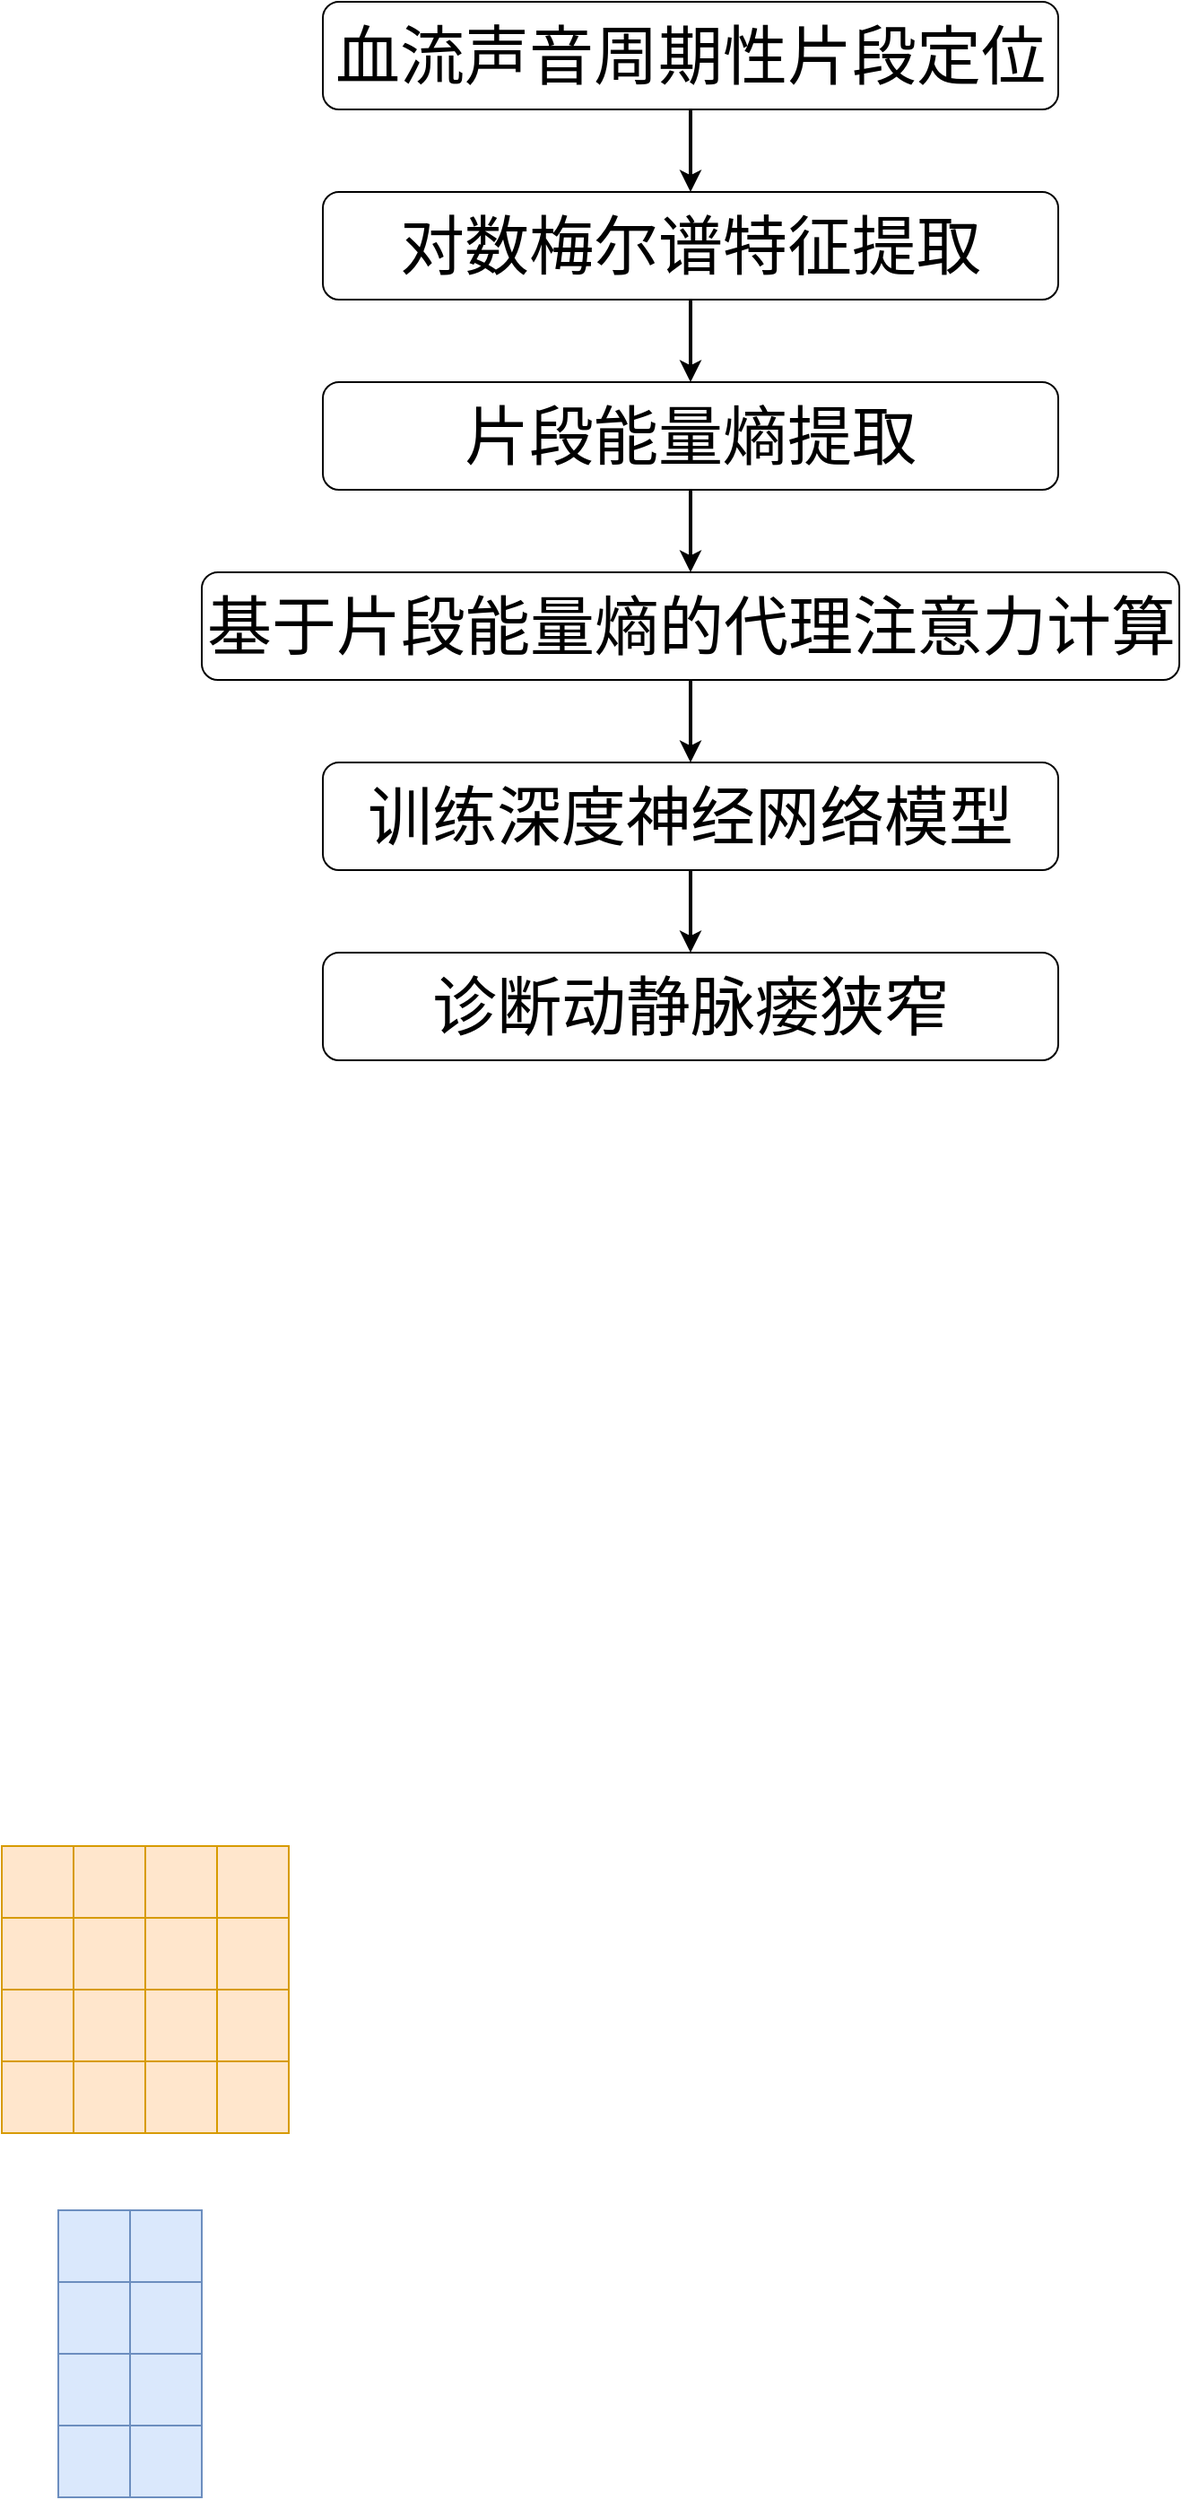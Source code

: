 <mxfile version="27.0.6">
  <diagram name="第 1 页" id="jHWfHnfXvJWiePmlDUtP">
    <mxGraphModel dx="1181" dy="630" grid="0" gridSize="10" guides="1" tooltips="1" connect="1" arrows="1" fold="1" page="1" pageScale="1" pageWidth="827" pageHeight="1169" math="0" shadow="0">
      <root>
        <mxCell id="0" />
        <mxCell id="1" parent="0" />
        <mxCell id="iKnaXG9pOddWucdSrnOA-7" style="edgeStyle=orthogonalEdgeStyle;rounded=0;orthogonalLoop=1;jettySize=auto;html=1;entryX=0.5;entryY=0;entryDx=0;entryDy=0;strokeWidth=2;" edge="1" parent="1" source="iKnaXG9pOddWucdSrnOA-1" target="iKnaXG9pOddWucdSrnOA-2">
          <mxGeometry relative="1" as="geometry" />
        </mxCell>
        <mxCell id="iKnaXG9pOddWucdSrnOA-1" value="&lt;font style=&quot;font-size: 36px;&quot;&gt;血流声音周期性片段定位&lt;/font&gt;" style="rounded=1;whiteSpace=wrap;html=1;flipV=1;" vertex="1" parent="1">
          <mxGeometry x="210" y="190" width="410" height="60" as="geometry" />
        </mxCell>
        <mxCell id="iKnaXG9pOddWucdSrnOA-8" style="edgeStyle=orthogonalEdgeStyle;rounded=0;orthogonalLoop=1;jettySize=auto;html=1;entryX=0.5;entryY=0;entryDx=0;entryDy=0;strokeWidth=2;" edge="1" parent="1" source="iKnaXG9pOddWucdSrnOA-2" target="iKnaXG9pOddWucdSrnOA-3">
          <mxGeometry relative="1" as="geometry" />
        </mxCell>
        <mxCell id="iKnaXG9pOddWucdSrnOA-2" value="&lt;font style=&quot;font-size: 36px;&quot;&gt;对数梅尔谱特征提取&lt;/font&gt;" style="rounded=1;whiteSpace=wrap;html=1;flipV=1;" vertex="1" parent="1">
          <mxGeometry x="210" y="296" width="410" height="60" as="geometry" />
        </mxCell>
        <mxCell id="iKnaXG9pOddWucdSrnOA-9" style="edgeStyle=orthogonalEdgeStyle;rounded=0;orthogonalLoop=1;jettySize=auto;html=1;entryX=0.5;entryY=0;entryDx=0;entryDy=0;strokeWidth=2;" edge="1" parent="1" source="iKnaXG9pOddWucdSrnOA-3" target="iKnaXG9pOddWucdSrnOA-4">
          <mxGeometry relative="1" as="geometry" />
        </mxCell>
        <mxCell id="iKnaXG9pOddWucdSrnOA-3" value="&lt;font style=&quot;font-size: 36px;&quot;&gt;片段能量熵提取&lt;/font&gt;" style="rounded=1;whiteSpace=wrap;html=1;flipV=1;" vertex="1" parent="1">
          <mxGeometry x="210" y="402" width="410" height="60" as="geometry" />
        </mxCell>
        <mxCell id="iKnaXG9pOddWucdSrnOA-10" style="edgeStyle=orthogonalEdgeStyle;rounded=0;orthogonalLoop=1;jettySize=auto;html=1;entryX=0.5;entryY=0;entryDx=0;entryDy=0;strokeWidth=2;" edge="1" parent="1" source="iKnaXG9pOddWucdSrnOA-4" target="iKnaXG9pOddWucdSrnOA-5">
          <mxGeometry relative="1" as="geometry" />
        </mxCell>
        <mxCell id="iKnaXG9pOddWucdSrnOA-4" value="&lt;font style=&quot;font-size: 36px;&quot;&gt;基于片段能量熵的代理注意力计算&lt;/font&gt;" style="rounded=1;whiteSpace=wrap;html=1;flipV=1;" vertex="1" parent="1">
          <mxGeometry x="142.5" y="508" width="545" height="60" as="geometry" />
        </mxCell>
        <mxCell id="iKnaXG9pOddWucdSrnOA-11" style="edgeStyle=orthogonalEdgeStyle;rounded=0;orthogonalLoop=1;jettySize=auto;html=1;entryX=0.5;entryY=0;entryDx=0;entryDy=0;strokeWidth=2;" edge="1" parent="1" source="iKnaXG9pOddWucdSrnOA-5" target="iKnaXG9pOddWucdSrnOA-6">
          <mxGeometry relative="1" as="geometry" />
        </mxCell>
        <mxCell id="iKnaXG9pOddWucdSrnOA-5" value="&lt;span style=&quot;font-size: 36px;&quot;&gt;训练深度神经网络模型&lt;/span&gt;" style="rounded=1;whiteSpace=wrap;html=1;flipV=1;" vertex="1" parent="1">
          <mxGeometry x="210" y="614" width="410" height="60" as="geometry" />
        </mxCell>
        <mxCell id="iKnaXG9pOddWucdSrnOA-6" value="&lt;span style=&quot;font-size: 36px;&quot;&gt;诊断动静脉瘘狭窄&lt;/span&gt;" style="rounded=1;whiteSpace=wrap;html=1;flipV=1;" vertex="1" parent="1">
          <mxGeometry x="210" y="720" width="410" height="60" as="geometry" />
        </mxCell>
        <mxCell id="iKnaXG9pOddWucdSrnOA-193" value="" style="group" vertex="1" connectable="0" parent="1">
          <mxGeometry x="31" y="1218" width="160" height="160" as="geometry" />
        </mxCell>
        <mxCell id="iKnaXG9pOddWucdSrnOA-137" value="" style="shape=table;startSize=0;container=1;collapsible=0;childLayout=tableLayout;fillColor=#ffe6cc;strokeColor=#d79b00;" vertex="1" parent="iKnaXG9pOddWucdSrnOA-193">
          <mxGeometry y="80" width="40" height="40" as="geometry" />
        </mxCell>
        <mxCell id="iKnaXG9pOddWucdSrnOA-138" value="" style="shape=tableRow;horizontal=0;startSize=0;swimlaneHead=0;swimlaneBody=0;strokeColor=inherit;top=0;left=0;bottom=0;right=0;collapsible=0;dropTarget=0;fillColor=none;points=[[0,0.5],[1,0.5]];portConstraint=eastwest;" vertex="1" parent="iKnaXG9pOddWucdSrnOA-137">
          <mxGeometry width="40" height="40" as="geometry" />
        </mxCell>
        <mxCell id="iKnaXG9pOddWucdSrnOA-139" value="" style="shape=partialRectangle;html=1;whiteSpace=wrap;connectable=0;strokeColor=inherit;overflow=hidden;fillColor=none;top=0;left=0;bottom=0;right=0;pointerEvents=1;" vertex="1" parent="iKnaXG9pOddWucdSrnOA-138">
          <mxGeometry width="40" height="40" as="geometry">
            <mxRectangle width="40" height="40" as="alternateBounds" />
          </mxGeometry>
        </mxCell>
        <mxCell id="iKnaXG9pOddWucdSrnOA-140" value="" style="shape=partialRectangle;html=1;whiteSpace=wrap;connectable=0;strokeColor=#d79b00;overflow=hidden;fillColor=#ffe6cc;top=0;left=0;bottom=0;right=0;pointerEvents=1;" vertex="1" parent="iKnaXG9pOddWucdSrnOA-193">
          <mxGeometry x="40" y="80" width="40" height="40" as="geometry">
            <mxRectangle width="40" height="40" as="alternateBounds" />
          </mxGeometry>
        </mxCell>
        <mxCell id="iKnaXG9pOddWucdSrnOA-141" value="" style="shape=table;startSize=0;container=1;collapsible=0;childLayout=tableLayout;fillColor=#ffe6cc;strokeColor=#d79b00;" vertex="1" parent="iKnaXG9pOddWucdSrnOA-193">
          <mxGeometry x="40" y="80" width="40" height="40" as="geometry" />
        </mxCell>
        <mxCell id="iKnaXG9pOddWucdSrnOA-142" value="" style="shape=tableRow;horizontal=0;startSize=0;swimlaneHead=0;swimlaneBody=0;strokeColor=inherit;top=0;left=0;bottom=0;right=0;collapsible=0;dropTarget=0;fillColor=none;points=[[0,0.5],[1,0.5]];portConstraint=eastwest;" vertex="1" parent="iKnaXG9pOddWucdSrnOA-141">
          <mxGeometry width="40" height="40" as="geometry" />
        </mxCell>
        <mxCell id="iKnaXG9pOddWucdSrnOA-143" value="" style="shape=partialRectangle;html=1;whiteSpace=wrap;connectable=0;strokeColor=inherit;overflow=hidden;fillColor=none;top=0;left=0;bottom=0;right=0;pointerEvents=1;" vertex="1" parent="iKnaXG9pOddWucdSrnOA-142">
          <mxGeometry width="40" height="40" as="geometry">
            <mxRectangle width="40" height="40" as="alternateBounds" />
          </mxGeometry>
        </mxCell>
        <mxCell id="iKnaXG9pOddWucdSrnOA-144" value="" style="shape=table;startSize=0;container=1;collapsible=0;childLayout=tableLayout;fillColor=#ffe6cc;strokeColor=#d79b00;" vertex="1" parent="iKnaXG9pOddWucdSrnOA-193">
          <mxGeometry y="120" width="40" height="40" as="geometry" />
        </mxCell>
        <mxCell id="iKnaXG9pOddWucdSrnOA-145" value="" style="shape=tableRow;horizontal=0;startSize=0;swimlaneHead=0;swimlaneBody=0;strokeColor=inherit;top=0;left=0;bottom=0;right=0;collapsible=0;dropTarget=0;fillColor=none;points=[[0,0.5],[1,0.5]];portConstraint=eastwest;" vertex="1" parent="iKnaXG9pOddWucdSrnOA-144">
          <mxGeometry width="40" height="40" as="geometry" />
        </mxCell>
        <mxCell id="iKnaXG9pOddWucdSrnOA-146" value="" style="shape=partialRectangle;html=1;whiteSpace=wrap;connectable=0;strokeColor=inherit;overflow=hidden;fillColor=none;top=0;left=0;bottom=0;right=0;pointerEvents=1;" vertex="1" parent="iKnaXG9pOddWucdSrnOA-145">
          <mxGeometry width="40" height="40" as="geometry">
            <mxRectangle width="40" height="40" as="alternateBounds" />
          </mxGeometry>
        </mxCell>
        <mxCell id="iKnaXG9pOddWucdSrnOA-147" value="" style="shape=partialRectangle;html=1;whiteSpace=wrap;connectable=0;strokeColor=#d79b00;overflow=hidden;fillColor=#ffe6cc;top=0;left=0;bottom=0;right=0;pointerEvents=1;" vertex="1" parent="iKnaXG9pOddWucdSrnOA-193">
          <mxGeometry x="40" y="120" width="40" height="40" as="geometry">
            <mxRectangle width="40" height="40" as="alternateBounds" />
          </mxGeometry>
        </mxCell>
        <mxCell id="iKnaXG9pOddWucdSrnOA-148" value="" style="shape=table;startSize=0;container=1;collapsible=0;childLayout=tableLayout;fillColor=#ffe6cc;strokeColor=#d79b00;" vertex="1" parent="iKnaXG9pOddWucdSrnOA-193">
          <mxGeometry x="40" y="120" width="40" height="40" as="geometry" />
        </mxCell>
        <mxCell id="iKnaXG9pOddWucdSrnOA-149" value="" style="shape=tableRow;horizontal=0;startSize=0;swimlaneHead=0;swimlaneBody=0;strokeColor=inherit;top=0;left=0;bottom=0;right=0;collapsible=0;dropTarget=0;fillColor=none;points=[[0,0.5],[1,0.5]];portConstraint=eastwest;" vertex="1" parent="iKnaXG9pOddWucdSrnOA-148">
          <mxGeometry width="40" height="40" as="geometry" />
        </mxCell>
        <mxCell id="iKnaXG9pOddWucdSrnOA-150" value="" style="shape=partialRectangle;html=1;whiteSpace=wrap;connectable=0;strokeColor=inherit;overflow=hidden;fillColor=none;top=0;left=0;bottom=0;right=0;pointerEvents=1;" vertex="1" parent="iKnaXG9pOddWucdSrnOA-149">
          <mxGeometry width="40" height="40" as="geometry">
            <mxRectangle width="40" height="40" as="alternateBounds" />
          </mxGeometry>
        </mxCell>
        <mxCell id="iKnaXG9pOddWucdSrnOA-151" value="" style="shape=table;startSize=0;container=1;collapsible=0;childLayout=tableLayout;fillColor=#ffe6cc;strokeColor=#d79b00;" vertex="1" parent="iKnaXG9pOddWucdSrnOA-193">
          <mxGeometry width="40" height="40" as="geometry" />
        </mxCell>
        <mxCell id="iKnaXG9pOddWucdSrnOA-152" value="" style="shape=tableRow;horizontal=0;startSize=0;swimlaneHead=0;swimlaneBody=0;strokeColor=inherit;top=0;left=0;bottom=0;right=0;collapsible=0;dropTarget=0;fillColor=none;points=[[0,0.5],[1,0.5]];portConstraint=eastwest;" vertex="1" parent="iKnaXG9pOddWucdSrnOA-151">
          <mxGeometry width="40" height="40" as="geometry" />
        </mxCell>
        <mxCell id="iKnaXG9pOddWucdSrnOA-153" value="" style="shape=partialRectangle;html=1;whiteSpace=wrap;connectable=0;strokeColor=inherit;overflow=hidden;fillColor=none;top=0;left=0;bottom=0;right=0;pointerEvents=1;" vertex="1" parent="iKnaXG9pOddWucdSrnOA-152">
          <mxGeometry width="40" height="40" as="geometry">
            <mxRectangle width="40" height="40" as="alternateBounds" />
          </mxGeometry>
        </mxCell>
        <mxCell id="iKnaXG9pOddWucdSrnOA-154" value="" style="shape=partialRectangle;html=1;whiteSpace=wrap;connectable=0;strokeColor=#d79b00;overflow=hidden;fillColor=#ffe6cc;top=0;left=0;bottom=0;right=0;pointerEvents=1;" vertex="1" parent="iKnaXG9pOddWucdSrnOA-193">
          <mxGeometry x="40" width="40" height="40" as="geometry">
            <mxRectangle width="40" height="40" as="alternateBounds" />
          </mxGeometry>
        </mxCell>
        <mxCell id="iKnaXG9pOddWucdSrnOA-155" value="" style="shape=table;startSize=0;container=1;collapsible=0;childLayout=tableLayout;fillColor=#ffe6cc;strokeColor=#d79b00;" vertex="1" parent="iKnaXG9pOddWucdSrnOA-193">
          <mxGeometry x="40" width="40" height="40" as="geometry" />
        </mxCell>
        <mxCell id="iKnaXG9pOddWucdSrnOA-156" value="" style="shape=tableRow;horizontal=0;startSize=0;swimlaneHead=0;swimlaneBody=0;strokeColor=inherit;top=0;left=0;bottom=0;right=0;collapsible=0;dropTarget=0;fillColor=none;points=[[0,0.5],[1,0.5]];portConstraint=eastwest;" vertex="1" parent="iKnaXG9pOddWucdSrnOA-155">
          <mxGeometry width="40" height="40" as="geometry" />
        </mxCell>
        <mxCell id="iKnaXG9pOddWucdSrnOA-157" value="" style="shape=partialRectangle;html=1;whiteSpace=wrap;connectable=0;strokeColor=inherit;overflow=hidden;fillColor=none;top=0;left=0;bottom=0;right=0;pointerEvents=1;" vertex="1" parent="iKnaXG9pOddWucdSrnOA-156">
          <mxGeometry width="40" height="40" as="geometry">
            <mxRectangle width="40" height="40" as="alternateBounds" />
          </mxGeometry>
        </mxCell>
        <mxCell id="iKnaXG9pOddWucdSrnOA-158" value="" style="shape=table;startSize=0;container=1;collapsible=0;childLayout=tableLayout;fillColor=#ffe6cc;strokeColor=#d79b00;" vertex="1" parent="iKnaXG9pOddWucdSrnOA-193">
          <mxGeometry y="40" width="40" height="40" as="geometry" />
        </mxCell>
        <mxCell id="iKnaXG9pOddWucdSrnOA-159" value="" style="shape=tableRow;horizontal=0;startSize=0;swimlaneHead=0;swimlaneBody=0;strokeColor=inherit;top=0;left=0;bottom=0;right=0;collapsible=0;dropTarget=0;fillColor=none;points=[[0,0.5],[1,0.5]];portConstraint=eastwest;" vertex="1" parent="iKnaXG9pOddWucdSrnOA-158">
          <mxGeometry width="40" height="40" as="geometry" />
        </mxCell>
        <mxCell id="iKnaXG9pOddWucdSrnOA-160" value="" style="shape=partialRectangle;html=1;whiteSpace=wrap;connectable=0;strokeColor=inherit;overflow=hidden;fillColor=none;top=0;left=0;bottom=0;right=0;pointerEvents=1;" vertex="1" parent="iKnaXG9pOddWucdSrnOA-159">
          <mxGeometry width="40" height="40" as="geometry">
            <mxRectangle width="40" height="40" as="alternateBounds" />
          </mxGeometry>
        </mxCell>
        <mxCell id="iKnaXG9pOddWucdSrnOA-161" value="" style="shape=partialRectangle;html=1;whiteSpace=wrap;connectable=0;strokeColor=#d79b00;overflow=hidden;fillColor=#ffe6cc;top=0;left=0;bottom=0;right=0;pointerEvents=1;" vertex="1" parent="iKnaXG9pOddWucdSrnOA-193">
          <mxGeometry x="40" y="40" width="40" height="40" as="geometry">
            <mxRectangle width="40" height="40" as="alternateBounds" />
          </mxGeometry>
        </mxCell>
        <mxCell id="iKnaXG9pOddWucdSrnOA-162" value="" style="shape=table;startSize=0;container=1;collapsible=0;childLayout=tableLayout;fillColor=#ffe6cc;strokeColor=#d79b00;" vertex="1" parent="iKnaXG9pOddWucdSrnOA-193">
          <mxGeometry x="40" y="40" width="40" height="40" as="geometry" />
        </mxCell>
        <mxCell id="iKnaXG9pOddWucdSrnOA-163" value="" style="shape=tableRow;horizontal=0;startSize=0;swimlaneHead=0;swimlaneBody=0;strokeColor=inherit;top=0;left=0;bottom=0;right=0;collapsible=0;dropTarget=0;fillColor=none;points=[[0,0.5],[1,0.5]];portConstraint=eastwest;" vertex="1" parent="iKnaXG9pOddWucdSrnOA-162">
          <mxGeometry width="40" height="40" as="geometry" />
        </mxCell>
        <mxCell id="iKnaXG9pOddWucdSrnOA-164" value="" style="shape=partialRectangle;html=1;whiteSpace=wrap;connectable=0;strokeColor=inherit;overflow=hidden;fillColor=none;top=0;left=0;bottom=0;right=0;pointerEvents=1;" vertex="1" parent="iKnaXG9pOddWucdSrnOA-163">
          <mxGeometry width="40" height="40" as="geometry">
            <mxRectangle width="40" height="40" as="alternateBounds" />
          </mxGeometry>
        </mxCell>
        <mxCell id="iKnaXG9pOddWucdSrnOA-165" value="" style="shape=table;startSize=0;container=1;collapsible=0;childLayout=tableLayout;fillColor=#ffe6cc;strokeColor=#d79b00;" vertex="1" parent="iKnaXG9pOddWucdSrnOA-193">
          <mxGeometry x="80" y="80" width="40" height="40" as="geometry" />
        </mxCell>
        <mxCell id="iKnaXG9pOddWucdSrnOA-166" value="" style="shape=tableRow;horizontal=0;startSize=0;swimlaneHead=0;swimlaneBody=0;strokeColor=inherit;top=0;left=0;bottom=0;right=0;collapsible=0;dropTarget=0;fillColor=none;points=[[0,0.5],[1,0.5]];portConstraint=eastwest;" vertex="1" parent="iKnaXG9pOddWucdSrnOA-165">
          <mxGeometry width="40" height="40" as="geometry" />
        </mxCell>
        <mxCell id="iKnaXG9pOddWucdSrnOA-167" value="" style="shape=partialRectangle;html=1;whiteSpace=wrap;connectable=0;strokeColor=inherit;overflow=hidden;fillColor=none;top=0;left=0;bottom=0;right=0;pointerEvents=1;" vertex="1" parent="iKnaXG9pOddWucdSrnOA-166">
          <mxGeometry width="40" height="40" as="geometry">
            <mxRectangle width="40" height="40" as="alternateBounds" />
          </mxGeometry>
        </mxCell>
        <mxCell id="iKnaXG9pOddWucdSrnOA-168" value="" style="shape=partialRectangle;html=1;whiteSpace=wrap;connectable=0;strokeColor=#d79b00;overflow=hidden;fillColor=#ffe6cc;top=0;left=0;bottom=0;right=0;pointerEvents=1;" vertex="1" parent="iKnaXG9pOddWucdSrnOA-193">
          <mxGeometry x="120" y="80" width="40" height="40" as="geometry">
            <mxRectangle width="40" height="40" as="alternateBounds" />
          </mxGeometry>
        </mxCell>
        <mxCell id="iKnaXG9pOddWucdSrnOA-169" value="" style="shape=table;startSize=0;container=1;collapsible=0;childLayout=tableLayout;fillColor=#ffe6cc;strokeColor=#d79b00;" vertex="1" parent="iKnaXG9pOddWucdSrnOA-193">
          <mxGeometry x="120" y="80" width="40" height="40" as="geometry" />
        </mxCell>
        <mxCell id="iKnaXG9pOddWucdSrnOA-170" value="" style="shape=tableRow;horizontal=0;startSize=0;swimlaneHead=0;swimlaneBody=0;strokeColor=inherit;top=0;left=0;bottom=0;right=0;collapsible=0;dropTarget=0;fillColor=none;points=[[0,0.5],[1,0.5]];portConstraint=eastwest;" vertex="1" parent="iKnaXG9pOddWucdSrnOA-169">
          <mxGeometry width="40" height="40" as="geometry" />
        </mxCell>
        <mxCell id="iKnaXG9pOddWucdSrnOA-171" value="" style="shape=partialRectangle;html=1;whiteSpace=wrap;connectable=0;strokeColor=inherit;overflow=hidden;fillColor=none;top=0;left=0;bottom=0;right=0;pointerEvents=1;" vertex="1" parent="iKnaXG9pOddWucdSrnOA-170">
          <mxGeometry width="40" height="40" as="geometry">
            <mxRectangle width="40" height="40" as="alternateBounds" />
          </mxGeometry>
        </mxCell>
        <mxCell id="iKnaXG9pOddWucdSrnOA-172" value="" style="shape=table;startSize=0;container=1;collapsible=0;childLayout=tableLayout;fillColor=#ffe6cc;strokeColor=#d79b00;" vertex="1" parent="iKnaXG9pOddWucdSrnOA-193">
          <mxGeometry x="80" y="120" width="40" height="40" as="geometry" />
        </mxCell>
        <mxCell id="iKnaXG9pOddWucdSrnOA-173" value="" style="shape=tableRow;horizontal=0;startSize=0;swimlaneHead=0;swimlaneBody=0;strokeColor=inherit;top=0;left=0;bottom=0;right=0;collapsible=0;dropTarget=0;fillColor=none;points=[[0,0.5],[1,0.5]];portConstraint=eastwest;" vertex="1" parent="iKnaXG9pOddWucdSrnOA-172">
          <mxGeometry width="40" height="40" as="geometry" />
        </mxCell>
        <mxCell id="iKnaXG9pOddWucdSrnOA-174" value="" style="shape=partialRectangle;html=1;whiteSpace=wrap;connectable=0;strokeColor=inherit;overflow=hidden;fillColor=none;top=0;left=0;bottom=0;right=0;pointerEvents=1;" vertex="1" parent="iKnaXG9pOddWucdSrnOA-173">
          <mxGeometry width="40" height="40" as="geometry">
            <mxRectangle width="40" height="40" as="alternateBounds" />
          </mxGeometry>
        </mxCell>
        <mxCell id="iKnaXG9pOddWucdSrnOA-175" value="" style="shape=partialRectangle;html=1;whiteSpace=wrap;connectable=0;strokeColor=#d79b00;overflow=hidden;fillColor=#ffe6cc;top=0;left=0;bottom=0;right=0;pointerEvents=1;" vertex="1" parent="iKnaXG9pOddWucdSrnOA-193">
          <mxGeometry x="120" y="120" width="40" height="40" as="geometry">
            <mxRectangle width="40" height="40" as="alternateBounds" />
          </mxGeometry>
        </mxCell>
        <mxCell id="iKnaXG9pOddWucdSrnOA-176" value="" style="shape=table;startSize=0;container=1;collapsible=0;childLayout=tableLayout;fillColor=#ffe6cc;strokeColor=#d79b00;" vertex="1" parent="iKnaXG9pOddWucdSrnOA-193">
          <mxGeometry x="120" y="120" width="40" height="40" as="geometry" />
        </mxCell>
        <mxCell id="iKnaXG9pOddWucdSrnOA-177" value="" style="shape=tableRow;horizontal=0;startSize=0;swimlaneHead=0;swimlaneBody=0;strokeColor=inherit;top=0;left=0;bottom=0;right=0;collapsible=0;dropTarget=0;fillColor=none;points=[[0,0.5],[1,0.5]];portConstraint=eastwest;" vertex="1" parent="iKnaXG9pOddWucdSrnOA-176">
          <mxGeometry width="40" height="40" as="geometry" />
        </mxCell>
        <mxCell id="iKnaXG9pOddWucdSrnOA-178" value="" style="shape=partialRectangle;html=1;whiteSpace=wrap;connectable=0;strokeColor=inherit;overflow=hidden;fillColor=none;top=0;left=0;bottom=0;right=0;pointerEvents=1;" vertex="1" parent="iKnaXG9pOddWucdSrnOA-177">
          <mxGeometry width="40" height="40" as="geometry">
            <mxRectangle width="40" height="40" as="alternateBounds" />
          </mxGeometry>
        </mxCell>
        <mxCell id="iKnaXG9pOddWucdSrnOA-179" value="" style="shape=table;startSize=0;container=1;collapsible=0;childLayout=tableLayout;fillColor=#ffe6cc;strokeColor=#d79b00;" vertex="1" parent="iKnaXG9pOddWucdSrnOA-193">
          <mxGeometry x="80" width="40" height="40" as="geometry" />
        </mxCell>
        <mxCell id="iKnaXG9pOddWucdSrnOA-180" value="" style="shape=tableRow;horizontal=0;startSize=0;swimlaneHead=0;swimlaneBody=0;strokeColor=inherit;top=0;left=0;bottom=0;right=0;collapsible=0;dropTarget=0;fillColor=none;points=[[0,0.5],[1,0.5]];portConstraint=eastwest;" vertex="1" parent="iKnaXG9pOddWucdSrnOA-179">
          <mxGeometry width="40" height="40" as="geometry" />
        </mxCell>
        <mxCell id="iKnaXG9pOddWucdSrnOA-181" value="" style="shape=partialRectangle;html=1;whiteSpace=wrap;connectable=0;strokeColor=inherit;overflow=hidden;fillColor=none;top=0;left=0;bottom=0;right=0;pointerEvents=1;" vertex="1" parent="iKnaXG9pOddWucdSrnOA-180">
          <mxGeometry width="40" height="40" as="geometry">
            <mxRectangle width="40" height="40" as="alternateBounds" />
          </mxGeometry>
        </mxCell>
        <mxCell id="iKnaXG9pOddWucdSrnOA-182" value="" style="shape=partialRectangle;html=1;whiteSpace=wrap;connectable=0;strokeColor=#d79b00;overflow=hidden;fillColor=#ffe6cc;top=0;left=0;bottom=0;right=0;pointerEvents=1;" vertex="1" parent="iKnaXG9pOddWucdSrnOA-193">
          <mxGeometry x="120" width="40" height="40" as="geometry">
            <mxRectangle width="40" height="40" as="alternateBounds" />
          </mxGeometry>
        </mxCell>
        <mxCell id="iKnaXG9pOddWucdSrnOA-183" value="" style="shape=table;startSize=0;container=1;collapsible=0;childLayout=tableLayout;fillColor=#ffe6cc;strokeColor=#d79b00;" vertex="1" parent="iKnaXG9pOddWucdSrnOA-193">
          <mxGeometry x="120" width="40" height="40" as="geometry" />
        </mxCell>
        <mxCell id="iKnaXG9pOddWucdSrnOA-184" value="" style="shape=tableRow;horizontal=0;startSize=0;swimlaneHead=0;swimlaneBody=0;strokeColor=inherit;top=0;left=0;bottom=0;right=0;collapsible=0;dropTarget=0;fillColor=none;points=[[0,0.5],[1,0.5]];portConstraint=eastwest;" vertex="1" parent="iKnaXG9pOddWucdSrnOA-183">
          <mxGeometry width="40" height="40" as="geometry" />
        </mxCell>
        <mxCell id="iKnaXG9pOddWucdSrnOA-185" value="" style="shape=partialRectangle;html=1;whiteSpace=wrap;connectable=0;strokeColor=inherit;overflow=hidden;fillColor=none;top=0;left=0;bottom=0;right=0;pointerEvents=1;" vertex="1" parent="iKnaXG9pOddWucdSrnOA-184">
          <mxGeometry width="40" height="40" as="geometry">
            <mxRectangle width="40" height="40" as="alternateBounds" />
          </mxGeometry>
        </mxCell>
        <mxCell id="iKnaXG9pOddWucdSrnOA-186" value="" style="shape=table;startSize=0;container=1;collapsible=0;childLayout=tableLayout;fillColor=#ffe6cc;strokeColor=#d79b00;" vertex="1" parent="iKnaXG9pOddWucdSrnOA-193">
          <mxGeometry x="80" y="40" width="40" height="40" as="geometry" />
        </mxCell>
        <mxCell id="iKnaXG9pOddWucdSrnOA-187" value="" style="shape=tableRow;horizontal=0;startSize=0;swimlaneHead=0;swimlaneBody=0;strokeColor=inherit;top=0;left=0;bottom=0;right=0;collapsible=0;dropTarget=0;fillColor=none;points=[[0,0.5],[1,0.5]];portConstraint=eastwest;" vertex="1" parent="iKnaXG9pOddWucdSrnOA-186">
          <mxGeometry width="40" height="40" as="geometry" />
        </mxCell>
        <mxCell id="iKnaXG9pOddWucdSrnOA-188" value="" style="shape=partialRectangle;html=1;whiteSpace=wrap;connectable=0;strokeColor=inherit;overflow=hidden;fillColor=none;top=0;left=0;bottom=0;right=0;pointerEvents=1;" vertex="1" parent="iKnaXG9pOddWucdSrnOA-187">
          <mxGeometry width="40" height="40" as="geometry">
            <mxRectangle width="40" height="40" as="alternateBounds" />
          </mxGeometry>
        </mxCell>
        <mxCell id="iKnaXG9pOddWucdSrnOA-189" value="" style="shape=partialRectangle;html=1;whiteSpace=wrap;connectable=0;strokeColor=#d79b00;overflow=hidden;fillColor=#ffe6cc;top=0;left=0;bottom=0;right=0;pointerEvents=1;" vertex="1" parent="iKnaXG9pOddWucdSrnOA-193">
          <mxGeometry x="120" y="40" width="40" height="40" as="geometry">
            <mxRectangle width="40" height="40" as="alternateBounds" />
          </mxGeometry>
        </mxCell>
        <mxCell id="iKnaXG9pOddWucdSrnOA-190" value="" style="shape=table;startSize=0;container=1;collapsible=0;childLayout=tableLayout;fillColor=#ffe6cc;strokeColor=#d79b00;" vertex="1" parent="iKnaXG9pOddWucdSrnOA-193">
          <mxGeometry x="120" y="40" width="40" height="40" as="geometry" />
        </mxCell>
        <mxCell id="iKnaXG9pOddWucdSrnOA-191" value="" style="shape=tableRow;horizontal=0;startSize=0;swimlaneHead=0;swimlaneBody=0;strokeColor=inherit;top=0;left=0;bottom=0;right=0;collapsible=0;dropTarget=0;fillColor=none;points=[[0,0.5],[1,0.5]];portConstraint=eastwest;" vertex="1" parent="iKnaXG9pOddWucdSrnOA-190">
          <mxGeometry width="40" height="40" as="geometry" />
        </mxCell>
        <mxCell id="iKnaXG9pOddWucdSrnOA-192" value="" style="shape=partialRectangle;html=1;whiteSpace=wrap;connectable=0;strokeColor=inherit;overflow=hidden;fillColor=none;top=0;left=0;bottom=0;right=0;pointerEvents=1;" vertex="1" parent="iKnaXG9pOddWucdSrnOA-191">
          <mxGeometry width="40" height="40" as="geometry">
            <mxRectangle width="40" height="40" as="alternateBounds" />
          </mxGeometry>
        </mxCell>
        <mxCell id="iKnaXG9pOddWucdSrnOA-194" value="" style="group" vertex="1" connectable="0" parent="1">
          <mxGeometry x="62.5" y="1421" width="80" height="160" as="geometry" />
        </mxCell>
        <mxCell id="iKnaXG9pOddWucdSrnOA-81" value="" style="shape=table;startSize=0;container=1;collapsible=0;childLayout=tableLayout;fillColor=#dae8fc;strokeColor=#6c8ebf;" vertex="1" parent="iKnaXG9pOddWucdSrnOA-194">
          <mxGeometry y="80" width="40" height="40" as="geometry" />
        </mxCell>
        <mxCell id="iKnaXG9pOddWucdSrnOA-82" value="" style="shape=tableRow;horizontal=0;startSize=0;swimlaneHead=0;swimlaneBody=0;strokeColor=inherit;top=0;left=0;bottom=0;right=0;collapsible=0;dropTarget=0;fillColor=none;points=[[0,0.5],[1,0.5]];portConstraint=eastwest;" vertex="1" parent="iKnaXG9pOddWucdSrnOA-81">
          <mxGeometry width="40" height="40" as="geometry" />
        </mxCell>
        <mxCell id="iKnaXG9pOddWucdSrnOA-83" value="" style="shape=partialRectangle;html=1;whiteSpace=wrap;connectable=0;strokeColor=inherit;overflow=hidden;fillColor=none;top=0;left=0;bottom=0;right=0;pointerEvents=1;" vertex="1" parent="iKnaXG9pOddWucdSrnOA-82">
          <mxGeometry width="40" height="40" as="geometry">
            <mxRectangle width="40" height="40" as="alternateBounds" />
          </mxGeometry>
        </mxCell>
        <mxCell id="iKnaXG9pOddWucdSrnOA-84" value="" style="shape=partialRectangle;html=1;whiteSpace=wrap;connectable=0;strokeColor=inherit;overflow=hidden;fillColor=none;top=0;left=0;bottom=0;right=0;pointerEvents=1;" vertex="1" parent="iKnaXG9pOddWucdSrnOA-194">
          <mxGeometry x="40" y="80" width="40" height="40" as="geometry">
            <mxRectangle width="40" height="40" as="alternateBounds" />
          </mxGeometry>
        </mxCell>
        <mxCell id="iKnaXG9pOddWucdSrnOA-85" value="" style="shape=table;startSize=0;container=1;collapsible=0;childLayout=tableLayout;fillColor=#dae8fc;strokeColor=#6c8ebf;" vertex="1" parent="iKnaXG9pOddWucdSrnOA-194">
          <mxGeometry x="40" y="80" width="40" height="40" as="geometry" />
        </mxCell>
        <mxCell id="iKnaXG9pOddWucdSrnOA-86" value="" style="shape=tableRow;horizontal=0;startSize=0;swimlaneHead=0;swimlaneBody=0;strokeColor=inherit;top=0;left=0;bottom=0;right=0;collapsible=0;dropTarget=0;fillColor=none;points=[[0,0.5],[1,0.5]];portConstraint=eastwest;" vertex="1" parent="iKnaXG9pOddWucdSrnOA-85">
          <mxGeometry width="40" height="40" as="geometry" />
        </mxCell>
        <mxCell id="iKnaXG9pOddWucdSrnOA-87" value="" style="shape=partialRectangle;html=1;whiteSpace=wrap;connectable=0;strokeColor=inherit;overflow=hidden;fillColor=none;top=0;left=0;bottom=0;right=0;pointerEvents=1;" vertex="1" parent="iKnaXG9pOddWucdSrnOA-86">
          <mxGeometry width="40" height="40" as="geometry">
            <mxRectangle width="40" height="40" as="alternateBounds" />
          </mxGeometry>
        </mxCell>
        <mxCell id="iKnaXG9pOddWucdSrnOA-88" value="" style="shape=table;startSize=0;container=1;collapsible=0;childLayout=tableLayout;fillColor=#dae8fc;strokeColor=#6c8ebf;" vertex="1" parent="iKnaXG9pOddWucdSrnOA-194">
          <mxGeometry y="120" width="40" height="40" as="geometry" />
        </mxCell>
        <mxCell id="iKnaXG9pOddWucdSrnOA-89" value="" style="shape=tableRow;horizontal=0;startSize=0;swimlaneHead=0;swimlaneBody=0;strokeColor=inherit;top=0;left=0;bottom=0;right=0;collapsible=0;dropTarget=0;fillColor=none;points=[[0,0.5],[1,0.5]];portConstraint=eastwest;" vertex="1" parent="iKnaXG9pOddWucdSrnOA-88">
          <mxGeometry width="40" height="40" as="geometry" />
        </mxCell>
        <mxCell id="iKnaXG9pOddWucdSrnOA-90" value="" style="shape=partialRectangle;html=1;whiteSpace=wrap;connectable=0;strokeColor=inherit;overflow=hidden;fillColor=none;top=0;left=0;bottom=0;right=0;pointerEvents=1;" vertex="1" parent="iKnaXG9pOddWucdSrnOA-89">
          <mxGeometry width="40" height="40" as="geometry">
            <mxRectangle width="40" height="40" as="alternateBounds" />
          </mxGeometry>
        </mxCell>
        <mxCell id="iKnaXG9pOddWucdSrnOA-91" value="" style="shape=partialRectangle;html=1;whiteSpace=wrap;connectable=0;strokeColor=inherit;overflow=hidden;fillColor=none;top=0;left=0;bottom=0;right=0;pointerEvents=1;" vertex="1" parent="iKnaXG9pOddWucdSrnOA-194">
          <mxGeometry x="40" y="120" width="40" height="40" as="geometry">
            <mxRectangle width="40" height="40" as="alternateBounds" />
          </mxGeometry>
        </mxCell>
        <mxCell id="iKnaXG9pOddWucdSrnOA-92" value="" style="shape=table;startSize=0;container=1;collapsible=0;childLayout=tableLayout;fillColor=#dae8fc;strokeColor=#6c8ebf;" vertex="1" parent="iKnaXG9pOddWucdSrnOA-194">
          <mxGeometry x="40" y="120" width="40" height="40" as="geometry" />
        </mxCell>
        <mxCell id="iKnaXG9pOddWucdSrnOA-93" value="" style="shape=tableRow;horizontal=0;startSize=0;swimlaneHead=0;swimlaneBody=0;strokeColor=inherit;top=0;left=0;bottom=0;right=0;collapsible=0;dropTarget=0;fillColor=none;points=[[0,0.5],[1,0.5]];portConstraint=eastwest;" vertex="1" parent="iKnaXG9pOddWucdSrnOA-92">
          <mxGeometry width="40" height="40" as="geometry" />
        </mxCell>
        <mxCell id="iKnaXG9pOddWucdSrnOA-94" value="" style="shape=partialRectangle;html=1;whiteSpace=wrap;connectable=0;strokeColor=inherit;overflow=hidden;fillColor=none;top=0;left=0;bottom=0;right=0;pointerEvents=1;" vertex="1" parent="iKnaXG9pOddWucdSrnOA-93">
          <mxGeometry width="40" height="40" as="geometry">
            <mxRectangle width="40" height="40" as="alternateBounds" />
          </mxGeometry>
        </mxCell>
        <mxCell id="iKnaXG9pOddWucdSrnOA-95" value="" style="shape=table;startSize=0;container=1;collapsible=0;childLayout=tableLayout;fillColor=#dae8fc;strokeColor=#6c8ebf;" vertex="1" parent="iKnaXG9pOddWucdSrnOA-194">
          <mxGeometry width="40" height="40" as="geometry" />
        </mxCell>
        <mxCell id="iKnaXG9pOddWucdSrnOA-96" value="" style="shape=tableRow;horizontal=0;startSize=0;swimlaneHead=0;swimlaneBody=0;strokeColor=inherit;top=0;left=0;bottom=0;right=0;collapsible=0;dropTarget=0;fillColor=none;points=[[0,0.5],[1,0.5]];portConstraint=eastwest;" vertex="1" parent="iKnaXG9pOddWucdSrnOA-95">
          <mxGeometry width="40" height="40" as="geometry" />
        </mxCell>
        <mxCell id="iKnaXG9pOddWucdSrnOA-97" value="" style="shape=partialRectangle;html=1;whiteSpace=wrap;connectable=0;strokeColor=inherit;overflow=hidden;fillColor=none;top=0;left=0;bottom=0;right=0;pointerEvents=1;" vertex="1" parent="iKnaXG9pOddWucdSrnOA-96">
          <mxGeometry width="40" height="40" as="geometry">
            <mxRectangle width="40" height="40" as="alternateBounds" />
          </mxGeometry>
        </mxCell>
        <mxCell id="iKnaXG9pOddWucdSrnOA-98" value="" style="shape=partialRectangle;html=1;whiteSpace=wrap;connectable=0;strokeColor=inherit;overflow=hidden;fillColor=none;top=0;left=0;bottom=0;right=0;pointerEvents=1;" vertex="1" parent="iKnaXG9pOddWucdSrnOA-194">
          <mxGeometry x="40" width="40" height="40" as="geometry">
            <mxRectangle width="40" height="40" as="alternateBounds" />
          </mxGeometry>
        </mxCell>
        <mxCell id="iKnaXG9pOddWucdSrnOA-99" value="" style="shape=table;startSize=0;container=1;collapsible=0;childLayout=tableLayout;fillColor=#dae8fc;strokeColor=#6c8ebf;" vertex="1" parent="iKnaXG9pOddWucdSrnOA-194">
          <mxGeometry x="40" width="40" height="40" as="geometry" />
        </mxCell>
        <mxCell id="iKnaXG9pOddWucdSrnOA-100" value="" style="shape=tableRow;horizontal=0;startSize=0;swimlaneHead=0;swimlaneBody=0;strokeColor=inherit;top=0;left=0;bottom=0;right=0;collapsible=0;dropTarget=0;fillColor=none;points=[[0,0.5],[1,0.5]];portConstraint=eastwest;" vertex="1" parent="iKnaXG9pOddWucdSrnOA-99">
          <mxGeometry width="40" height="40" as="geometry" />
        </mxCell>
        <mxCell id="iKnaXG9pOddWucdSrnOA-101" value="" style="shape=partialRectangle;html=1;whiteSpace=wrap;connectable=0;strokeColor=inherit;overflow=hidden;fillColor=none;top=0;left=0;bottom=0;right=0;pointerEvents=1;" vertex="1" parent="iKnaXG9pOddWucdSrnOA-100">
          <mxGeometry width="40" height="40" as="geometry">
            <mxRectangle width="40" height="40" as="alternateBounds" />
          </mxGeometry>
        </mxCell>
        <mxCell id="iKnaXG9pOddWucdSrnOA-102" value="" style="shape=table;startSize=0;container=1;collapsible=0;childLayout=tableLayout;fillColor=#dae8fc;strokeColor=#6c8ebf;" vertex="1" parent="iKnaXG9pOddWucdSrnOA-194">
          <mxGeometry y="40" width="40" height="40" as="geometry" />
        </mxCell>
        <mxCell id="iKnaXG9pOddWucdSrnOA-103" value="" style="shape=tableRow;horizontal=0;startSize=0;swimlaneHead=0;swimlaneBody=0;strokeColor=inherit;top=0;left=0;bottom=0;right=0;collapsible=0;dropTarget=0;fillColor=none;points=[[0,0.5],[1,0.5]];portConstraint=eastwest;" vertex="1" parent="iKnaXG9pOddWucdSrnOA-102">
          <mxGeometry width="40" height="40" as="geometry" />
        </mxCell>
        <mxCell id="iKnaXG9pOddWucdSrnOA-104" value="" style="shape=partialRectangle;html=1;whiteSpace=wrap;connectable=0;strokeColor=inherit;overflow=hidden;fillColor=none;top=0;left=0;bottom=0;right=0;pointerEvents=1;" vertex="1" parent="iKnaXG9pOddWucdSrnOA-103">
          <mxGeometry width="40" height="40" as="geometry">
            <mxRectangle width="40" height="40" as="alternateBounds" />
          </mxGeometry>
        </mxCell>
        <mxCell id="iKnaXG9pOddWucdSrnOA-105" value="" style="shape=partialRectangle;html=1;whiteSpace=wrap;connectable=0;strokeColor=inherit;overflow=hidden;fillColor=none;top=0;left=0;bottom=0;right=0;pointerEvents=1;" vertex="1" parent="iKnaXG9pOddWucdSrnOA-194">
          <mxGeometry x="40" y="40" width="40" height="40" as="geometry">
            <mxRectangle width="40" height="40" as="alternateBounds" />
          </mxGeometry>
        </mxCell>
        <mxCell id="iKnaXG9pOddWucdSrnOA-106" value="" style="shape=table;startSize=0;container=1;collapsible=0;childLayout=tableLayout;fillColor=#dae8fc;strokeColor=#6c8ebf;" vertex="1" parent="iKnaXG9pOddWucdSrnOA-194">
          <mxGeometry x="40" y="40" width="40" height="40" as="geometry" />
        </mxCell>
        <mxCell id="iKnaXG9pOddWucdSrnOA-107" value="" style="shape=tableRow;horizontal=0;startSize=0;swimlaneHead=0;swimlaneBody=0;strokeColor=inherit;top=0;left=0;bottom=0;right=0;collapsible=0;dropTarget=0;fillColor=none;points=[[0,0.5],[1,0.5]];portConstraint=eastwest;" vertex="1" parent="iKnaXG9pOddWucdSrnOA-106">
          <mxGeometry width="40" height="40" as="geometry" />
        </mxCell>
        <mxCell id="iKnaXG9pOddWucdSrnOA-108" value="" style="shape=partialRectangle;html=1;whiteSpace=wrap;connectable=0;strokeColor=inherit;overflow=hidden;fillColor=none;top=0;left=0;bottom=0;right=0;pointerEvents=1;" vertex="1" parent="iKnaXG9pOddWucdSrnOA-107">
          <mxGeometry width="40" height="40" as="geometry">
            <mxRectangle width="40" height="40" as="alternateBounds" />
          </mxGeometry>
        </mxCell>
      </root>
    </mxGraphModel>
  </diagram>
</mxfile>
